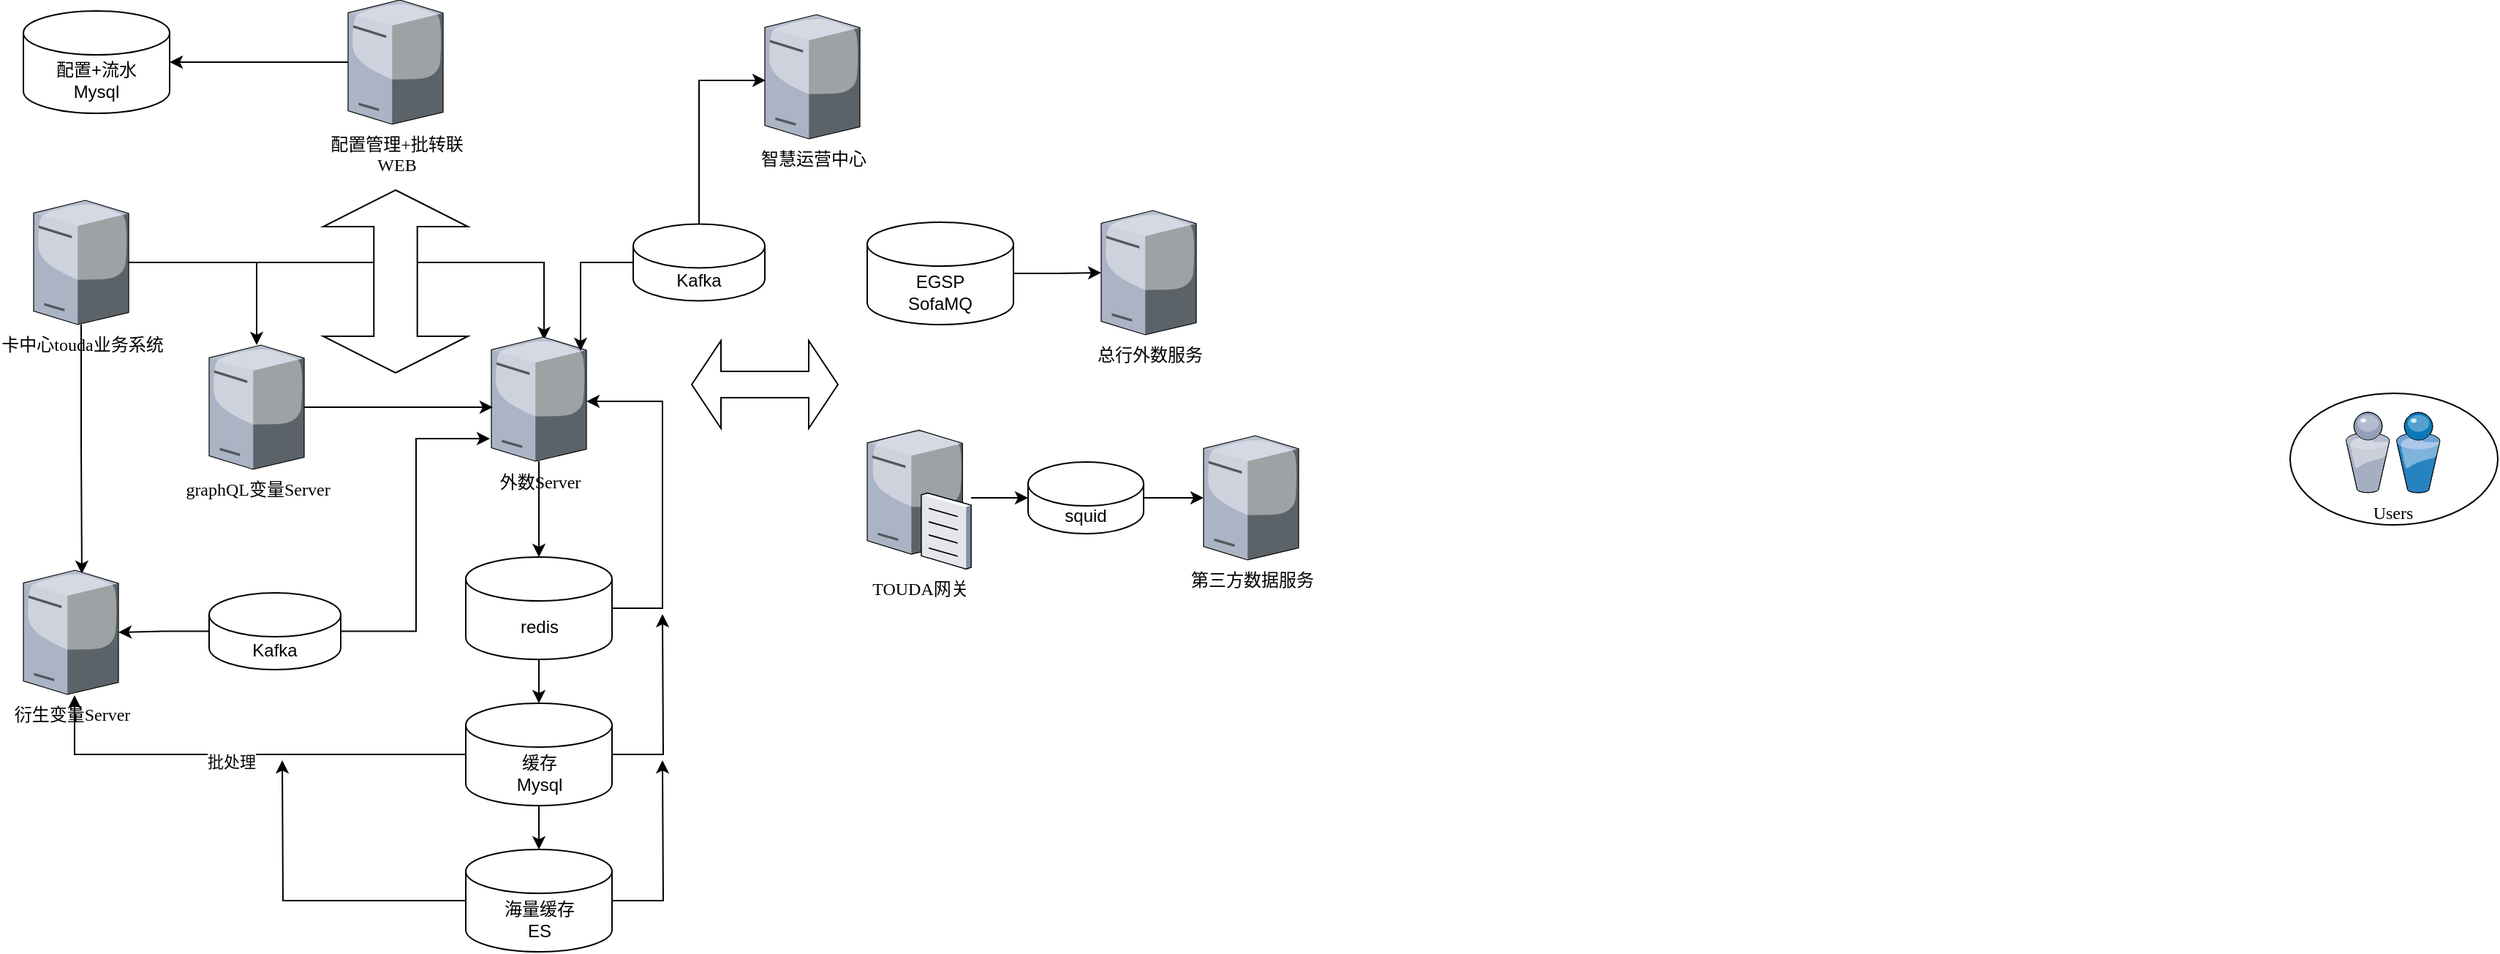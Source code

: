 <mxfile version="21.2.1" type="github">
  <diagram name="Page-1" id="822b0af5-4adb-64df-f703-e8dfc1f81529">
    <mxGraphModel dx="1106" dy="804" grid="1" gridSize="10" guides="1" tooltips="1" connect="1" arrows="1" fold="1" page="1" pageScale="1" pageWidth="1100" pageHeight="850" background="none" math="0" shadow="0">
      <root>
        <mxCell id="0" />
        <mxCell id="1" parent="0" />
        <mxCell id="flJZxsW0R2KYNrVLg4lC-37" value="" style="edgeStyle=orthogonalEdgeStyle;rounded=0;orthogonalLoop=1;jettySize=auto;html=1;" parent="1" source="7d933b09d9755ecc-5" target="flJZxsW0R2KYNrVLg4lC-11" edge="1">
          <mxGeometry relative="1" as="geometry" />
        </mxCell>
        <mxCell id="7d933b09d9755ecc-5" value="TOUDA网关" style="verticalLabelPosition=bottom;aspect=fixed;html=1;verticalAlign=top;strokeColor=none;shape=mxgraph.citrix.file_server;rounded=0;shadow=0;comic=0;fontFamily=Verdana;" parent="1" vertex="1">
          <mxGeometry x="680" y="333" width="71" height="97" as="geometry" />
        </mxCell>
        <mxCell id="flJZxsW0R2KYNrVLg4lC-15" value="" style="edgeStyle=orthogonalEdgeStyle;rounded=0;orthogonalLoop=1;jettySize=auto;html=1;entryX=0.554;entryY=0.024;entryDx=0;entryDy=0;entryPerimeter=0;" parent="1" source="7d933b09d9755ecc-9" target="7d933b09d9755ecc-34" edge="1">
          <mxGeometry relative="1" as="geometry">
            <mxPoint x="280" y="314" as="targetPoint" />
          </mxGeometry>
        </mxCell>
        <mxCell id="flJZxsW0R2KYNrVLg4lC-16" value="" style="edgeStyle=orthogonalEdgeStyle;rounded=0;orthogonalLoop=1;jettySize=auto;html=1;" parent="1" source="7d933b09d9755ecc-9" target="flJZxsW0R2KYNrVLg4lC-5" edge="1">
          <mxGeometry relative="1" as="geometry" />
        </mxCell>
        <mxCell id="flJZxsW0R2KYNrVLg4lC-28" value="" style="edgeStyle=orthogonalEdgeStyle;rounded=0;orthogonalLoop=1;jettySize=auto;html=1;entryX=0.615;entryY=0.029;entryDx=0;entryDy=0;entryPerimeter=0;" parent="1" source="7d933b09d9755ecc-9" target="flJZxsW0R2KYNrVLg4lC-26" edge="1">
          <mxGeometry relative="1" as="geometry">
            <mxPoint x="142.5" y="343" as="targetPoint" />
          </mxGeometry>
        </mxCell>
        <mxCell id="7d933b09d9755ecc-9" value="卡中心touda业务系统" style="verticalLabelPosition=bottom;aspect=fixed;html=1;verticalAlign=top;strokeColor=none;shape=mxgraph.citrix.tower_server;rounded=0;shadow=0;comic=0;fontFamily=Verdana;" parent="1" vertex="1">
          <mxGeometry x="110" y="178" width="65" height="85" as="geometry" />
        </mxCell>
        <mxCell id="7d933b09d9755ecc-19" value="" style="ellipse;whiteSpace=wrap;html=1;rounded=0;shadow=0;comic=0;strokeWidth=1;fontFamily=Verdana;" parent="1" vertex="1">
          <mxGeometry x="1653" y="310" width="142" height="90" as="geometry" />
        </mxCell>
        <mxCell id="7d933b09d9755ecc-20" value="Users" style="verticalLabelPosition=bottom;aspect=fixed;html=1;verticalAlign=top;strokeColor=none;shape=mxgraph.citrix.users;rounded=0;shadow=0;comic=0;fontFamily=Verdana;" parent="1" vertex="1">
          <mxGeometry x="1691" y="323" width="64.5" height="55" as="geometry" />
        </mxCell>
        <mxCell id="flJZxsW0R2KYNrVLg4lC-29" value="" style="edgeStyle=orthogonalEdgeStyle;rounded=0;orthogonalLoop=1;jettySize=auto;html=1;" parent="1" source="7d933b09d9755ecc-34" target="flJZxsW0R2KYNrVLg4lC-2" edge="1">
          <mxGeometry relative="1" as="geometry" />
        </mxCell>
        <mxCell id="7d933b09d9755ecc-34" value="外数Server" style="verticalLabelPosition=bottom;aspect=fixed;html=1;verticalAlign=top;strokeColor=none;shape=mxgraph.citrix.tower_server;rounded=0;shadow=0;comic=0;fontFamily=Verdana;" parent="1" vertex="1">
          <mxGeometry x="423" y="271.5" width="65" height="85" as="geometry" />
        </mxCell>
        <mxCell id="flJZxsW0R2KYNrVLg4lC-39" value="" style="edgeStyle=orthogonalEdgeStyle;rounded=0;orthogonalLoop=1;jettySize=auto;html=1;" parent="1" source="flJZxsW0R2KYNrVLg4lC-1" target="flJZxsW0R2KYNrVLg4lC-6" edge="1">
          <mxGeometry relative="1" as="geometry" />
        </mxCell>
        <mxCell id="flJZxsW0R2KYNrVLg4lC-1" value="EGSP&lt;br&gt;SofaMQ" style="shape=cylinder3;whiteSpace=wrap;html=1;boundedLbl=1;backgroundOutline=1;size=15;" parent="1" vertex="1">
          <mxGeometry x="680" y="193" width="100" height="70" as="geometry" />
        </mxCell>
        <mxCell id="flJZxsW0R2KYNrVLg4lC-20" value="" style="edgeStyle=orthogonalEdgeStyle;rounded=0;orthogonalLoop=1;jettySize=auto;html=1;entryX=1;entryY=0.518;entryDx=0;entryDy=0;entryPerimeter=0;" parent="1" source="flJZxsW0R2KYNrVLg4lC-2" target="7d933b09d9755ecc-34" edge="1">
          <mxGeometry relative="1" as="geometry">
            <mxPoint x="530" y="301" as="targetPoint" />
            <Array as="points">
              <mxPoint x="540" y="457" />
              <mxPoint x="540" y="316" />
            </Array>
          </mxGeometry>
        </mxCell>
        <mxCell id="flJZxsW0R2KYNrVLg4lC-2" value="redis" style="shape=cylinder3;whiteSpace=wrap;html=1;boundedLbl=1;backgroundOutline=1;size=15;" parent="1" vertex="1">
          <mxGeometry x="405.5" y="422" width="100" height="70" as="geometry" />
        </mxCell>
        <mxCell id="flJZxsW0R2KYNrVLg4lC-18" value="" style="edgeStyle=orthogonalEdgeStyle;rounded=0;orthogonalLoop=1;jettySize=auto;html=1;exitX=0.5;exitY=1;exitDx=0;exitDy=0;exitPerimeter=0;" parent="1" source="flJZxsW0R2KYNrVLg4lC-3" target="flJZxsW0R2KYNrVLg4lC-4" edge="1">
          <mxGeometry relative="1" as="geometry" />
        </mxCell>
        <mxCell id="flJZxsW0R2KYNrVLg4lC-19" value="" style="edgeStyle=orthogonalEdgeStyle;rounded=0;orthogonalLoop=1;jettySize=auto;html=1;exitX=0.5;exitY=1;exitDx=0;exitDy=0;exitPerimeter=0;entryX=0.5;entryY=0;entryDx=0;entryDy=0;entryPerimeter=0;" parent="1" source="flJZxsW0R2KYNrVLg4lC-2" target="flJZxsW0R2KYNrVLg4lC-3" edge="1">
          <mxGeometry relative="1" as="geometry">
            <mxPoint x="530" y="521" as="targetPoint" />
          </mxGeometry>
        </mxCell>
        <mxCell id="flJZxsW0R2KYNrVLg4lC-22" value="" style="edgeStyle=orthogonalEdgeStyle;rounded=0;orthogonalLoop=1;jettySize=auto;html=1;" parent="1" source="flJZxsW0R2KYNrVLg4lC-3" edge="1">
          <mxGeometry relative="1" as="geometry">
            <mxPoint x="540" y="461" as="targetPoint" />
          </mxGeometry>
        </mxCell>
        <mxCell id="flJZxsW0R2KYNrVLg4lC-3" value="缓存&lt;br&gt;Mysql" style="shape=cylinder3;whiteSpace=wrap;html=1;boundedLbl=1;backgroundOutline=1;size=15;" parent="1" vertex="1">
          <mxGeometry x="405.5" y="522" width="100" height="70" as="geometry" />
        </mxCell>
        <mxCell id="flJZxsW0R2KYNrVLg4lC-25" value="" style="edgeStyle=orthogonalEdgeStyle;rounded=0;orthogonalLoop=1;jettySize=auto;html=1;" parent="1" source="flJZxsW0R2KYNrVLg4lC-4" edge="1">
          <mxGeometry relative="1" as="geometry">
            <mxPoint x="540" y="561" as="targetPoint" />
          </mxGeometry>
        </mxCell>
        <mxCell id="flJZxsW0R2KYNrVLg4lC-4" value="海量缓存&lt;br&gt;ES" style="shape=cylinder3;whiteSpace=wrap;html=1;boundedLbl=1;backgroundOutline=1;size=15;" parent="1" vertex="1">
          <mxGeometry x="405.5" y="622" width="100" height="70" as="geometry" />
        </mxCell>
        <mxCell id="flJZxsW0R2KYNrVLg4lC-13" value="" style="edgeStyle=orthogonalEdgeStyle;rounded=0;orthogonalLoop=1;jettySize=auto;html=1;entryX=0.015;entryY=0.565;entryDx=0;entryDy=0;entryPerimeter=0;" parent="1" source="flJZxsW0R2KYNrVLg4lC-5" target="7d933b09d9755ecc-34" edge="1">
          <mxGeometry relative="1" as="geometry">
            <mxPoint x="425" y="441" as="targetPoint" />
          </mxGeometry>
        </mxCell>
        <mxCell id="flJZxsW0R2KYNrVLg4lC-5" value="graphQL变量Server" style="verticalLabelPosition=bottom;aspect=fixed;html=1;verticalAlign=top;strokeColor=none;shape=mxgraph.citrix.tower_server;rounded=0;shadow=0;comic=0;fontFamily=Verdana;" parent="1" vertex="1">
          <mxGeometry x="230" y="277" width="65" height="85" as="geometry" />
        </mxCell>
        <mxCell id="flJZxsW0R2KYNrVLg4lC-6" value="总行外数服务" style="verticalLabelPosition=bottom;aspect=fixed;html=1;verticalAlign=top;strokeColor=none;shape=mxgraph.citrix.tower_server;rounded=0;shadow=0;comic=0;fontFamily=Verdana;" parent="1" vertex="1">
          <mxGeometry x="840" y="185" width="65" height="85" as="geometry" />
        </mxCell>
        <mxCell id="flJZxsW0R2KYNrVLg4lC-7" value="第三方数据服务" style="verticalLabelPosition=bottom;aspect=fixed;html=1;verticalAlign=top;strokeColor=none;shape=mxgraph.citrix.tower_server;rounded=0;shadow=0;comic=0;fontFamily=Verdana;" parent="1" vertex="1">
          <mxGeometry x="910" y="339" width="65" height="85" as="geometry" />
        </mxCell>
        <mxCell id="flJZxsW0R2KYNrVLg4lC-38" value="" style="edgeStyle=orthogonalEdgeStyle;rounded=0;orthogonalLoop=1;jettySize=auto;html=1;" parent="1" source="flJZxsW0R2KYNrVLg4lC-11" target="flJZxsW0R2KYNrVLg4lC-7" edge="1">
          <mxGeometry relative="1" as="geometry" />
        </mxCell>
        <mxCell id="flJZxsW0R2KYNrVLg4lC-11" value="squid" style="shape=cylinder3;whiteSpace=wrap;html=1;boundedLbl=1;backgroundOutline=1;size=15;" parent="1" vertex="1">
          <mxGeometry x="790" y="357" width="79" height="49" as="geometry" />
        </mxCell>
        <mxCell id="flJZxsW0R2KYNrVLg4lC-26" value="衍生变量Server" style="verticalLabelPosition=bottom;aspect=fixed;html=1;verticalAlign=top;strokeColor=none;shape=mxgraph.citrix.tower_server;rounded=0;shadow=0;comic=0;fontFamily=Verdana;" parent="1" vertex="1">
          <mxGeometry x="103" y="431" width="65" height="85" as="geometry" />
        </mxCell>
        <mxCell id="flJZxsW0R2KYNrVLg4lC-30" value="" style="edgeStyle=orthogonalEdgeStyle;rounded=0;orthogonalLoop=1;jettySize=auto;html=1;entryX=0.538;entryY=1.006;entryDx=0;entryDy=0;entryPerimeter=0;exitX=0;exitY=0.5;exitDx=0;exitDy=0;exitPerimeter=0;" parent="1" source="flJZxsW0R2KYNrVLg4lC-3" target="flJZxsW0R2KYNrVLg4lC-26" edge="1">
          <mxGeometry relative="1" as="geometry">
            <mxPoint x="330" y="561" as="sourcePoint" />
            <mxPoint x="140" y="521" as="targetPoint" />
          </mxGeometry>
        </mxCell>
        <mxCell id="flJZxsW0R2KYNrVLg4lC-32" value="批处理" style="edgeLabel;html=1;align=center;verticalAlign=middle;resizable=0;points=[];" parent="flJZxsW0R2KYNrVLg4lC-30" vertex="1" connectable="0">
          <mxGeometry x="0.042" y="5" relative="1" as="geometry">
            <mxPoint as="offset" />
          </mxGeometry>
        </mxCell>
        <mxCell id="flJZxsW0R2KYNrVLg4lC-31" value="" style="edgeStyle=orthogonalEdgeStyle;rounded=0;orthogonalLoop=1;jettySize=auto;html=1;exitX=0;exitY=0.5;exitDx=0;exitDy=0;exitPerimeter=0;" parent="1" source="flJZxsW0R2KYNrVLg4lC-4" edge="1">
          <mxGeometry relative="1" as="geometry">
            <mxPoint x="396.5" y="641" as="sourcePoint" />
            <mxPoint x="280" y="561" as="targetPoint" />
          </mxGeometry>
        </mxCell>
        <mxCell id="flJZxsW0R2KYNrVLg4lC-36" value="" style="shape=doubleArrow;whiteSpace=wrap;html=1;" parent="1" vertex="1">
          <mxGeometry x="560" y="274" width="100" height="60" as="geometry" />
        </mxCell>
        <mxCell id="K-70yYtaji57mQ5oPSPe-17" value="" style="edgeStyle=orthogonalEdgeStyle;rounded=0;orthogonalLoop=1;jettySize=auto;html=1;" edge="1" parent="1" source="K-70yYtaji57mQ5oPSPe-1" target="K-70yYtaji57mQ5oPSPe-16">
          <mxGeometry relative="1" as="geometry" />
        </mxCell>
        <mxCell id="K-70yYtaji57mQ5oPSPe-1" value="配置管理+批转联&lt;br&gt;WEB" style="verticalLabelPosition=bottom;aspect=fixed;html=1;verticalAlign=top;strokeColor=none;shape=mxgraph.citrix.tower_server;rounded=0;shadow=0;comic=0;fontFamily=Verdana;" vertex="1" parent="1">
          <mxGeometry x="325" y="41" width="65" height="85" as="geometry" />
        </mxCell>
        <mxCell id="K-70yYtaji57mQ5oPSPe-7" value="" style="shape=doubleArrow;direction=south;whiteSpace=wrap;html=1;" vertex="1" parent="1">
          <mxGeometry x="308" y="171" width="99" height="125" as="geometry" />
        </mxCell>
        <mxCell id="K-70yYtaji57mQ5oPSPe-9" value="" style="edgeStyle=orthogonalEdgeStyle;rounded=0;orthogonalLoop=1;jettySize=auto;html=1;" edge="1" parent="1" source="K-70yYtaji57mQ5oPSPe-8" target="flJZxsW0R2KYNrVLg4lC-26">
          <mxGeometry relative="1" as="geometry" />
        </mxCell>
        <mxCell id="K-70yYtaji57mQ5oPSPe-10" value="" style="edgeStyle=orthogonalEdgeStyle;rounded=0;orthogonalLoop=1;jettySize=auto;html=1;entryX=-0.015;entryY=0.818;entryDx=0;entryDy=0;entryPerimeter=0;" edge="1" parent="1" source="K-70yYtaji57mQ5oPSPe-8" target="7d933b09d9755ecc-34">
          <mxGeometry relative="1" as="geometry" />
        </mxCell>
        <mxCell id="K-70yYtaji57mQ5oPSPe-8" value="Kafka" style="shape=cylinder3;whiteSpace=wrap;html=1;boundedLbl=1;backgroundOutline=1;size=15;" vertex="1" parent="1">
          <mxGeometry x="230" y="446.5" width="90" height="52.5" as="geometry" />
        </mxCell>
        <mxCell id="K-70yYtaji57mQ5oPSPe-14" value="" style="edgeStyle=orthogonalEdgeStyle;rounded=0;orthogonalLoop=1;jettySize=auto;html=1;entryX=0.008;entryY=0.529;entryDx=0;entryDy=0;entryPerimeter=0;" edge="1" parent="1" source="K-70yYtaji57mQ5oPSPe-11" target="K-70yYtaji57mQ5oPSPe-12">
          <mxGeometry relative="1" as="geometry">
            <mxPoint x="530" y="111" as="targetPoint" />
          </mxGeometry>
        </mxCell>
        <mxCell id="K-70yYtaji57mQ5oPSPe-15" value="" style="edgeStyle=orthogonalEdgeStyle;rounded=0;orthogonalLoop=1;jettySize=auto;html=1;entryX=0.938;entryY=0.112;entryDx=0;entryDy=0;entryPerimeter=0;" edge="1" parent="1" source="K-70yYtaji57mQ5oPSPe-11" target="7d933b09d9755ecc-34">
          <mxGeometry relative="1" as="geometry" />
        </mxCell>
        <mxCell id="K-70yYtaji57mQ5oPSPe-11" value="Kafka" style="shape=cylinder3;whiteSpace=wrap;html=1;boundedLbl=1;backgroundOutline=1;size=15;" vertex="1" parent="1">
          <mxGeometry x="520" y="194.25" width="90" height="52.5" as="geometry" />
        </mxCell>
        <mxCell id="K-70yYtaji57mQ5oPSPe-12" value="智慧运营中心" style="verticalLabelPosition=bottom;aspect=fixed;html=1;verticalAlign=top;strokeColor=none;shape=mxgraph.citrix.tower_server;rounded=0;shadow=0;comic=0;fontFamily=Verdana;" vertex="1" parent="1">
          <mxGeometry x="610" y="51" width="65" height="85" as="geometry" />
        </mxCell>
        <mxCell id="K-70yYtaji57mQ5oPSPe-16" value="配置+流水&lt;br&gt;Mysql" style="shape=cylinder3;whiteSpace=wrap;html=1;boundedLbl=1;backgroundOutline=1;size=15;" vertex="1" parent="1">
          <mxGeometry x="103" y="48.5" width="100" height="70" as="geometry" />
        </mxCell>
      </root>
    </mxGraphModel>
  </diagram>
</mxfile>
